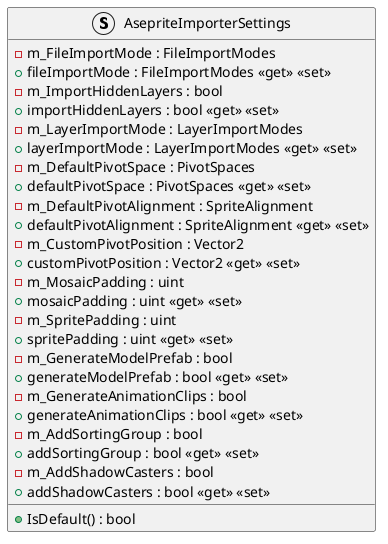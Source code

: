 @startuml
struct AsepriteImporterSettings {
    - m_FileImportMode : FileImportModes
    + fileImportMode : FileImportModes <<get>> <<set>>
    - m_ImportHiddenLayers : bool
    + importHiddenLayers : bool <<get>> <<set>>
    - m_LayerImportMode : LayerImportModes
    + layerImportMode : LayerImportModes <<get>> <<set>>
    - m_DefaultPivotSpace : PivotSpaces
    + defaultPivotSpace : PivotSpaces <<get>> <<set>>
    - m_DefaultPivotAlignment : SpriteAlignment
    + defaultPivotAlignment : SpriteAlignment <<get>> <<set>>
    - m_CustomPivotPosition : Vector2
    + customPivotPosition : Vector2 <<get>> <<set>>
    - m_MosaicPadding : uint
    + mosaicPadding : uint <<get>> <<set>>
    - m_SpritePadding : uint
    + spritePadding : uint <<get>> <<set>>
    - m_GenerateModelPrefab : bool
    + generateModelPrefab : bool <<get>> <<set>>
    - m_GenerateAnimationClips : bool
    + generateAnimationClips : bool <<get>> <<set>>
    - m_AddSortingGroup : bool
    + addSortingGroup : bool <<get>> <<set>>
    - m_AddShadowCasters : bool
    + addShadowCasters : bool <<get>> <<set>>
    + IsDefault() : bool
}
@enduml
